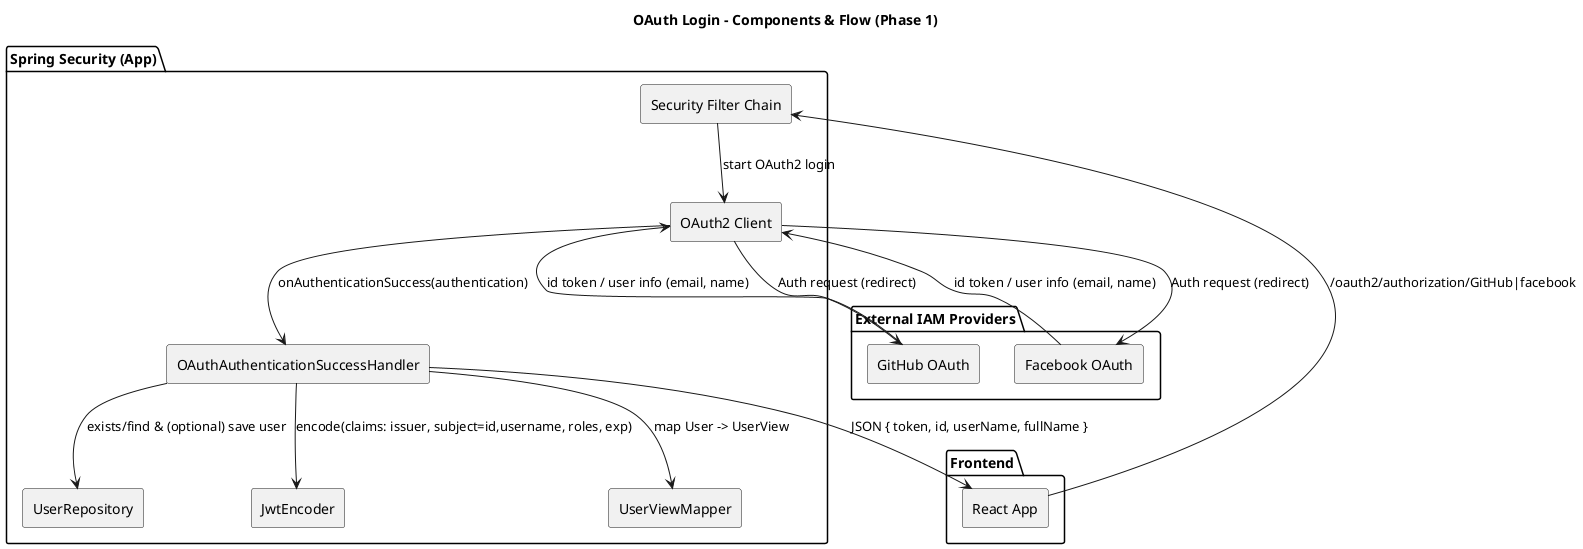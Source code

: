@startuml
title OAuth Login – Components & Flow (Phase 1)

skinparam componentStyle rectangle
skinparam shadowing false

package "Frontend" {
  [React App] as FE
}

package "Spring Security (App)" {
  [Security Filter Chain] as SFC
  [OAuth2 Client] as OAuthClient
  [OAuthAuthenticationSuccessHandler] as Handler
  [JwtEncoder] as JWT
  [UserViewMapper] as Mapper
  [UserRepository] as Repo
}

package "External IAM Providers" {
  [GitHub OAuth] as GitHub
  [Facebook OAuth] as Facebook
}

' --- Browser initiates OAuth2 flow ---
FE --> SFC : /oauth2/authorization/GitHub|facebook
SFC --> OAuthClient : start OAuth2 login
OAuthClient --> GitHub : Auth request (redirect)
OAuthClient --> Facebook : Auth request (redirect)

' --- Callback with authorization code + token exchange ---
GitHub --> OAuthClient : id token / user info (email, name)
Facebook --> OAuthClient : id token / user info (email, name)

' --- Success handling ---
OAuthClient --> Handler : onAuthenticationSuccess(authentication)

Handler --> Repo : exists/find & (optional) save user
Handler --> JWT : encode(claims: issuer, subject=id,username, roles, exp)
Handler --> Mapper : map User -> UserView

' ====== Variant A (custom success handler wired) ======
Handler --> FE : JSON { token, id, userName, fullName }

' ====== Variant B (default success handler; if NOT wired) ======
' note right of OAuthClient
'   If no custom successHandler is configured in SecurityConfig,
'   Spring uses default success behavior (redirect to a success URL).
' end note
' OAuthClient --> FE : 302 Redirect (default success URL)

@enduml
